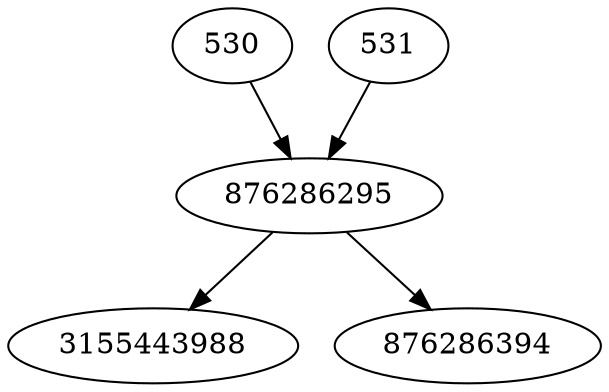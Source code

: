 strict digraph  {
530;
531;
3155443988;
876286295;
876286394;
530 -> 876286295;
531 -> 876286295;
876286295 -> 3155443988;
876286295 -> 876286394;
}
